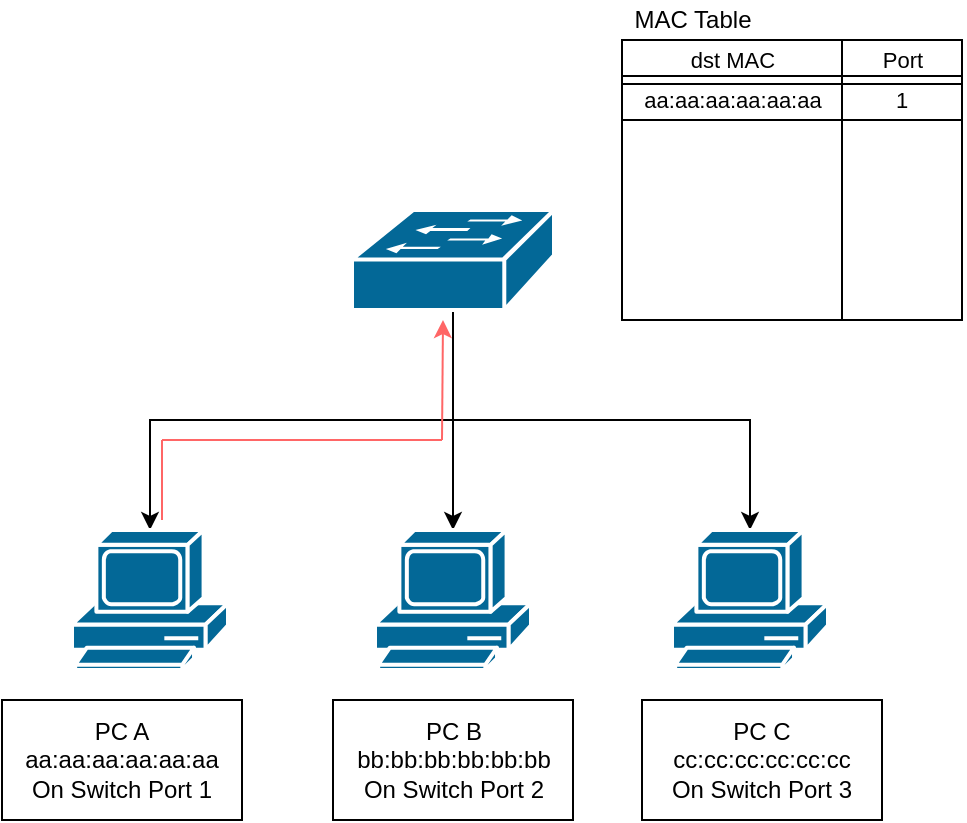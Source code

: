 <mxfile version="18.1.1" type="github">
  <diagram id="0gfyrstHM2yAKLE8w9QS" name="Page-1">
    <mxGraphModel dx="829" dy="491" grid="1" gridSize="10" guides="1" tooltips="1" connect="1" arrows="1" fold="1" page="1" pageScale="1" pageWidth="827" pageHeight="1169" math="0" shadow="0">
      <root>
        <mxCell id="0" />
        <mxCell id="1" parent="0" />
        <mxCell id="j53-jddqSpRfkEg-rByf-5" style="edgeStyle=orthogonalEdgeStyle;rounded=0;orthogonalLoop=1;jettySize=auto;html=1;entryX=0.5;entryY=0;entryDx=0;entryDy=0;entryPerimeter=0;" parent="1" source="j53-jddqSpRfkEg-rByf-1" target="j53-jddqSpRfkEg-rByf-3" edge="1">
          <mxGeometry relative="1" as="geometry" />
        </mxCell>
        <mxCell id="j53-jddqSpRfkEg-rByf-6" style="edgeStyle=orthogonalEdgeStyle;rounded=0;orthogonalLoop=1;jettySize=auto;html=1;exitX=0.5;exitY=0.98;exitDx=0;exitDy=0;exitPerimeter=0;" parent="1" source="j53-jddqSpRfkEg-rByf-1" target="j53-jddqSpRfkEg-rByf-4" edge="1">
          <mxGeometry relative="1" as="geometry" />
        </mxCell>
        <mxCell id="j53-jddqSpRfkEg-rByf-7" style="edgeStyle=orthogonalEdgeStyle;rounded=0;orthogonalLoop=1;jettySize=auto;html=1;exitX=0.5;exitY=0.98;exitDx=0;exitDy=0;exitPerimeter=0;" parent="1" source="j53-jddqSpRfkEg-rByf-1" target="j53-jddqSpRfkEg-rByf-2" edge="1">
          <mxGeometry relative="1" as="geometry" />
        </mxCell>
        <mxCell id="j53-jddqSpRfkEg-rByf-1" value="" style="shape=mxgraph.cisco.switches.workgroup_switch;sketch=0;html=1;pointerEvents=1;dashed=0;fillColor=#036897;strokeColor=#ffffff;strokeWidth=2;verticalLabelPosition=bottom;verticalAlign=top;align=center;outlineConnect=0;" parent="1" vertex="1">
          <mxGeometry x="365" y="355" width="101" height="50" as="geometry" />
        </mxCell>
        <mxCell id="j53-jddqSpRfkEg-rByf-2" value="" style="shape=mxgraph.cisco.computers_and_peripherals.pc;sketch=0;html=1;pointerEvents=1;dashed=0;fillColor=#036897;strokeColor=#ffffff;strokeWidth=2;verticalLabelPosition=bottom;verticalAlign=top;align=center;outlineConnect=0;" parent="1" vertex="1">
          <mxGeometry x="525" y="515" width="78" height="70" as="geometry" />
        </mxCell>
        <mxCell id="j53-jddqSpRfkEg-rByf-3" value="" style="shape=mxgraph.cisco.computers_and_peripherals.pc;sketch=0;html=1;pointerEvents=1;dashed=0;fillColor=#036897;strokeColor=#ffffff;strokeWidth=2;verticalLabelPosition=bottom;verticalAlign=top;align=center;outlineConnect=0;" parent="1" vertex="1">
          <mxGeometry x="376.5" y="515" width="78" height="70" as="geometry" />
        </mxCell>
        <mxCell id="j53-jddqSpRfkEg-rByf-4" value="" style="shape=mxgraph.cisco.computers_and_peripherals.pc;sketch=0;html=1;pointerEvents=1;dashed=0;fillColor=#036897;strokeColor=#ffffff;strokeWidth=2;verticalLabelPosition=bottom;verticalAlign=top;align=center;outlineConnect=0;" parent="1" vertex="1">
          <mxGeometry x="225" y="515" width="78" height="70" as="geometry" />
        </mxCell>
        <mxCell id="j53-jddqSpRfkEg-rByf-8" value="PC A&lt;br&gt;aa:aa:aa:aa:aa:aa&lt;br&gt;On Switch Port 1" style="rounded=0;whiteSpace=wrap;html=1;" parent="1" vertex="1">
          <mxGeometry x="190" y="600" width="120" height="60" as="geometry" />
        </mxCell>
        <mxCell id="j53-jddqSpRfkEg-rByf-9" value="PC B&lt;br&gt;bb:bb:bb:bb:bb:bb&lt;br&gt;On Switch Port 2" style="rounded=0;whiteSpace=wrap;html=1;" parent="1" vertex="1">
          <mxGeometry x="355.5" y="600" width="120" height="60" as="geometry" />
        </mxCell>
        <mxCell id="j53-jddqSpRfkEg-rByf-10" value="PC C&lt;br&gt;cc:cc:cc:cc:cc:cc&lt;br&gt;On Switch Port 3" style="rounded=0;whiteSpace=wrap;html=1;" parent="1" vertex="1">
          <mxGeometry x="510" y="600" width="120" height="60" as="geometry" />
        </mxCell>
        <mxCell id="j53-jddqSpRfkEg-rByf-28" value="" style="rounded=0;whiteSpace=wrap;html=1;" parent="1" vertex="1">
          <mxGeometry x="500" y="270" width="170" height="140" as="geometry" />
        </mxCell>
        <mxCell id="j53-jddqSpRfkEg-rByf-29" value="MAC Table" style="text;html=1;align=center;verticalAlign=middle;resizable=0;points=[];autosize=1;strokeColor=none;fillColor=none;" parent="1" vertex="1">
          <mxGeometry x="500" y="250" width="70" height="20" as="geometry" />
        </mxCell>
        <mxCell id="j53-jddqSpRfkEg-rByf-32" value="" style="shape=link;html=1;rounded=0;entryX=1;entryY=0.143;entryDx=0;entryDy=0;entryPerimeter=0;" parent="1" edge="1" target="j53-jddqSpRfkEg-rByf-28">
          <mxGeometry width="100" relative="1" as="geometry">
            <mxPoint x="500" y="290" as="sourcePoint" />
            <mxPoint x="640" y="290" as="targetPoint" />
          </mxGeometry>
        </mxCell>
        <mxCell id="j53-jddqSpRfkEg-rByf-34" value="" style="endArrow=none;html=1;rounded=0;exitX=0.5;exitY=1;exitDx=0;exitDy=0;" parent="1" edge="1">
          <mxGeometry width="50" height="50" relative="1" as="geometry">
            <mxPoint x="610" y="410" as="sourcePoint" />
            <mxPoint x="610" y="270" as="targetPoint" />
          </mxGeometry>
        </mxCell>
        <mxCell id="j53-jddqSpRfkEg-rByf-35" value="&lt;font style=&quot;font-size: 11px;&quot;&gt;dst MAC&lt;/font&gt;" style="text;html=1;align=center;verticalAlign=middle;resizable=0;points=[];autosize=1;strokeColor=none;fillColor=none;" parent="1" vertex="1">
          <mxGeometry x="525" y="270" width="60" height="20" as="geometry" />
        </mxCell>
        <mxCell id="j53-jddqSpRfkEg-rByf-36" value="&lt;span style=&quot;font-size: 11px;&quot;&gt;Port&lt;/span&gt;" style="text;html=1;align=center;verticalAlign=middle;resizable=0;points=[];autosize=1;strokeColor=none;fillColor=none;" parent="1" vertex="1">
          <mxGeometry x="620" y="270" width="40" height="20" as="geometry" />
        </mxCell>
        <mxCell id="XtwZbBiW5p_gF7hORdPq-1" value="" style="endArrow=none;html=1;rounded=0;fontSize=11;strokeColor=#FF6666;" edge="1" parent="1">
          <mxGeometry width="50" height="50" relative="1" as="geometry">
            <mxPoint x="270" y="510" as="sourcePoint" />
            <mxPoint x="270" y="470" as="targetPoint" />
          </mxGeometry>
        </mxCell>
        <mxCell id="XtwZbBiW5p_gF7hORdPq-2" value="" style="endArrow=none;html=1;rounded=0;fontSize=11;strokeColor=#FF6666;" edge="1" parent="1">
          <mxGeometry width="50" height="50" relative="1" as="geometry">
            <mxPoint x="270" y="470" as="sourcePoint" />
            <mxPoint x="410" y="470" as="targetPoint" />
          </mxGeometry>
        </mxCell>
        <mxCell id="XtwZbBiW5p_gF7hORdPq-4" value="" style="endArrow=classic;html=1;rounded=0;fontSize=11;strokeColor=#FF6666;" edge="1" parent="1">
          <mxGeometry width="50" height="50" relative="1" as="geometry">
            <mxPoint x="410" y="470" as="sourcePoint" />
            <mxPoint x="410.5" y="410" as="targetPoint" />
          </mxGeometry>
        </mxCell>
        <mxCell id="XtwZbBiW5p_gF7hORdPq-5" value="aa:aa:aa:aa:aa:aa" style="text;html=1;align=center;verticalAlign=middle;resizable=0;points=[];autosize=1;strokeColor=none;fillColor=none;fontSize=11;" vertex="1" parent="1">
          <mxGeometry x="500" y="290" width="110" height="20" as="geometry" />
        </mxCell>
        <mxCell id="XtwZbBiW5p_gF7hORdPq-6" value="1" style="text;html=1;strokeColor=none;fillColor=none;align=center;verticalAlign=middle;whiteSpace=wrap;rounded=0;fontSize=11;" vertex="1" parent="1">
          <mxGeometry x="610" y="290" width="60" height="20" as="geometry" />
        </mxCell>
        <mxCell id="XtwZbBiW5p_gF7hORdPq-7" value="" style="endArrow=none;html=1;rounded=0;fontSize=11;strokeColor=#000000;entryX=1;entryY=1;entryDx=0;entryDy=0;" edge="1" parent="1" target="XtwZbBiW5p_gF7hORdPq-6">
          <mxGeometry width="50" height="50" relative="1" as="geometry">
            <mxPoint x="500" y="310" as="sourcePoint" />
            <mxPoint x="550" y="260" as="targetPoint" />
          </mxGeometry>
        </mxCell>
      </root>
    </mxGraphModel>
  </diagram>
</mxfile>
